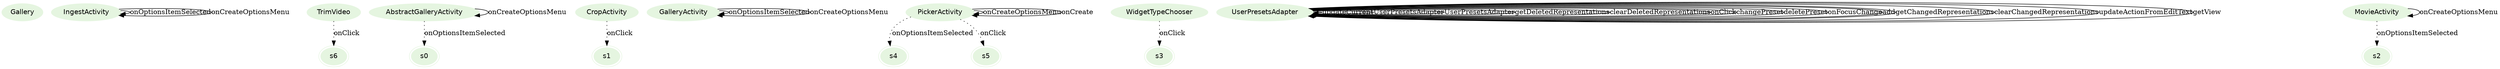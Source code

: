 digraph {
fontname="Helvetica";
node[style=filled, fontname="Helvetica", colorscheme=greens3, color=1];
Gallery;
IngestActivity;
s6[peripheries=2];
AbstractGalleryActivity;
s1[peripheries=2];
CropActivity;
GalleryActivity;
s4[peripheries=2];
WidgetTypeChooser;
UserPresetsAdapter;
s0[peripheries=2];
MovieActivity;
PickerActivity;
TrimVideo;
s2[peripheries=2];
s5[peripheries=2];
s3[peripheries=2];
AbstractGalleryActivity -> AbstractGalleryActivity[label="onCreateOptionsMenu"];
PickerActivity -> s5[label="onClick",style=dotted];
GalleryActivity -> GalleryActivity[label="onOptionsItemSelected"];
CropActivity -> s1[label="onClick",style=dotted];
UserPresetsAdapter -> UserPresetsAdapter[label="updateCurrent"];
AbstractGalleryActivity -> s0[label="onOptionsItemSelected",style=dotted];
UserPresetsAdapter -> UserPresetsAdapter[label="UserPresetsAdapter"];
GalleryActivity -> GalleryActivity[label="onCreateOptionsMenu"];
UserPresetsAdapter -> UserPresetsAdapter[label="UserPresetsAdapter"];
UserPresetsAdapter -> UserPresetsAdapter[label="getDeletedRepresentations"];
UserPresetsAdapter -> UserPresetsAdapter[label="clearDeletedRepresentations"];
UserPresetsAdapter -> UserPresetsAdapter[label="onClick"];
MovieActivity -> s2[label="onOptionsItemSelected",style=dotted];
UserPresetsAdapter -> UserPresetsAdapter[label="changePreset"];
UserPresetsAdapter -> UserPresetsAdapter[label="deletePreset"];
UserPresetsAdapter -> UserPresetsAdapter[label="onFocusChange"];
UserPresetsAdapter -> UserPresetsAdapter[label="add"];
IngestActivity -> IngestActivity[label="onOptionsItemSelected"];
UserPresetsAdapter -> UserPresetsAdapter[label="getChangedRepresentations"];
UserPresetsAdapter -> UserPresetsAdapter[label="clearChangedRepresentations"];
WidgetTypeChooser -> s3[label="onClick",style=dotted];
PickerActivity -> PickerActivity[label="onCreateOptionsMenu"];
PickerActivity -> PickerActivity[label="onCreate"];
PickerActivity -> s4[label="onOptionsItemSelected",style=dotted];
UserPresetsAdapter -> UserPresetsAdapter[label="updateActionFromEditText"];
MovieActivity -> MovieActivity[label="onCreateOptionsMenu"];
IngestActivity -> IngestActivity[label="onCreateOptionsMenu"];
UserPresetsAdapter -> UserPresetsAdapter[label="getView"];
TrimVideo -> s6[label="onClick",style=dotted];
}